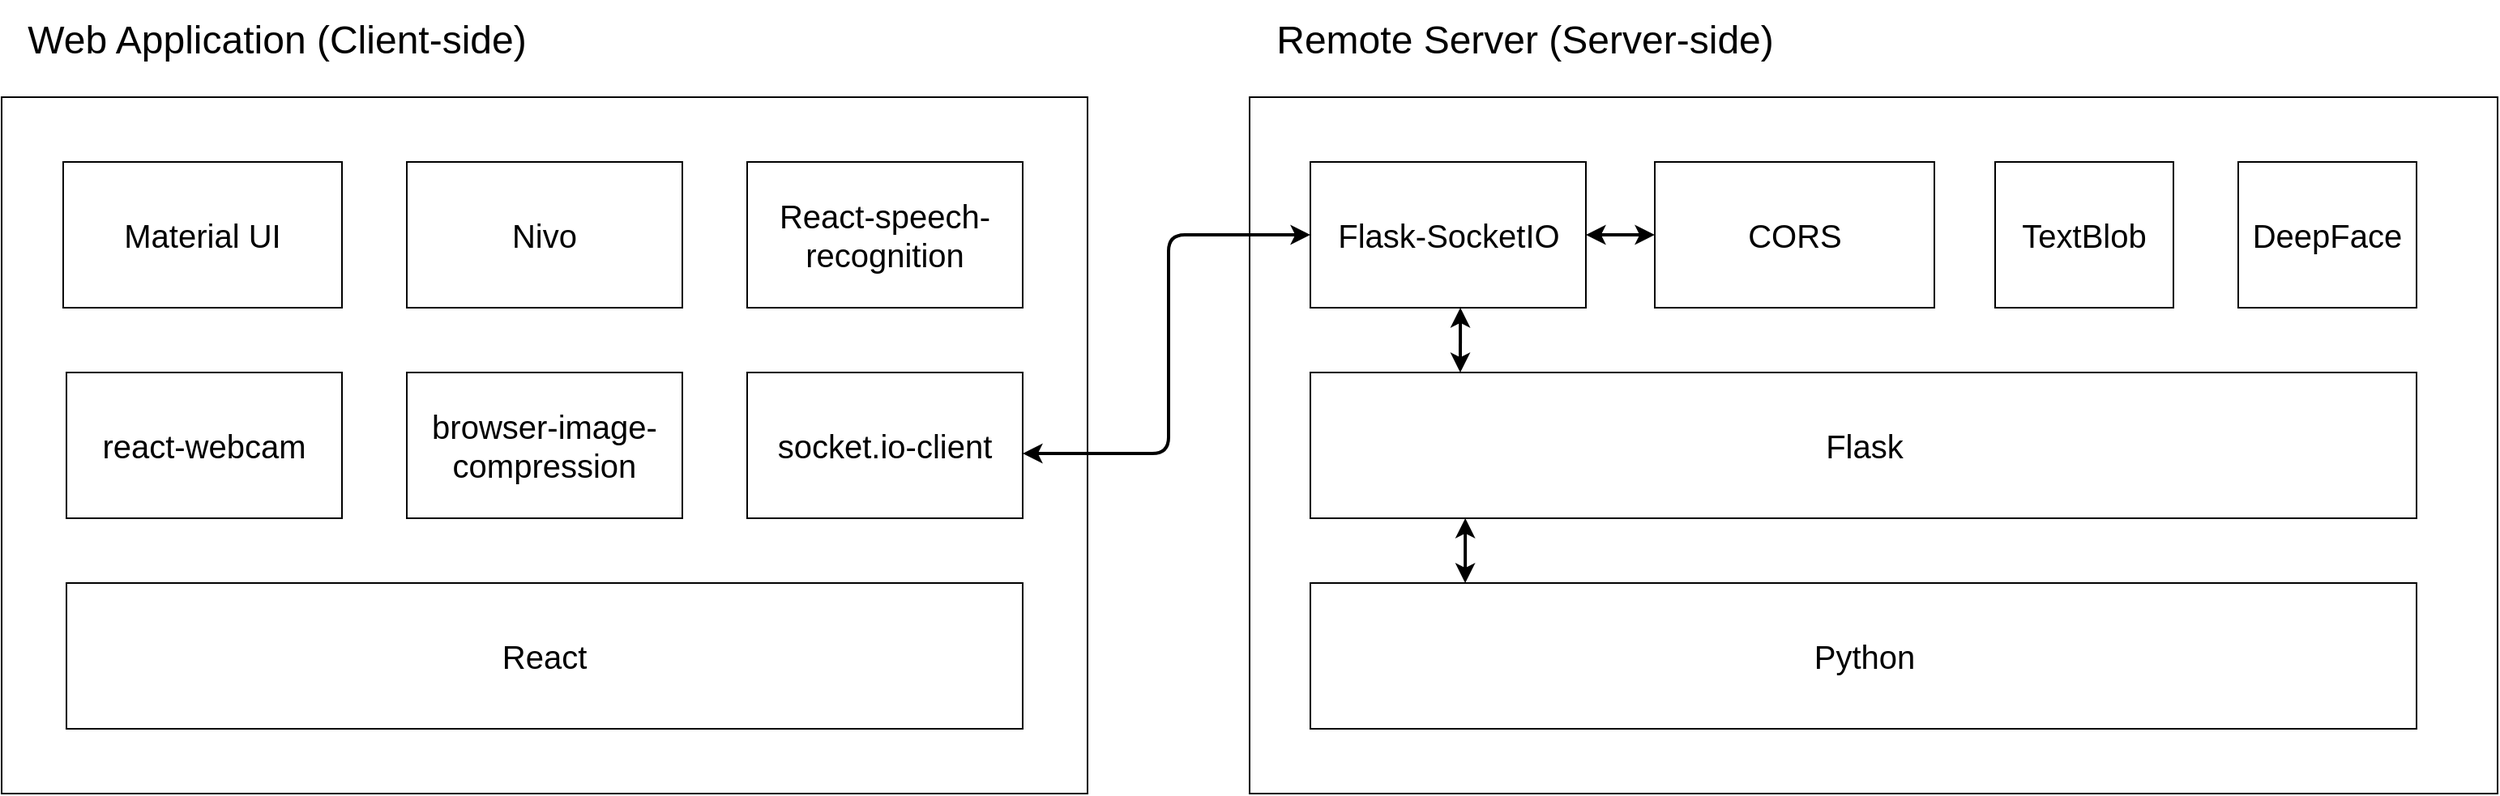 <mxfile>
    <diagram id="yCEN-ObI7etsInMUauCp" name="Page-1">
        <mxGraphModel dx="1894" dy="1290" grid="1" gridSize="10" guides="1" tooltips="1" connect="1" arrows="1" fold="1" page="1" pageScale="1" pageWidth="1000" pageHeight="700" math="0" shadow="0">
            <root>
                <mxCell id="0"/>
                <mxCell id="1" parent="0"/>
                <mxCell id="26" value="" style="rounded=0;whiteSpace=wrap;html=1;" vertex="1" parent="1">
                    <mxGeometry x="830" y="70" width="770" height="430" as="geometry"/>
                </mxCell>
                <mxCell id="3" value="" style="rounded=0;whiteSpace=wrap;html=1;" vertex="1" parent="1">
                    <mxGeometry x="60" y="70" width="670" height="430" as="geometry"/>
                </mxCell>
                <mxCell id="4" value="&lt;font style=&quot;font-size: 20px;&quot;&gt;Material UI&lt;/font&gt;" style="rounded=0;whiteSpace=wrap;html=1;" vertex="1" parent="1">
                    <mxGeometry x="98" y="110" width="172" height="90" as="geometry"/>
                </mxCell>
                <mxCell id="5" value="&lt;span style=&quot;font-size: 20px;&quot;&gt;Nivo&lt;/span&gt;" style="rounded=0;whiteSpace=wrap;html=1;" vertex="1" parent="1">
                    <mxGeometry x="310" y="110" width="170" height="90" as="geometry"/>
                </mxCell>
                <mxCell id="6" value="&lt;span style=&quot;font-size: 20px;&quot;&gt;React-speech-recognition&lt;/span&gt;" style="rounded=0;whiteSpace=wrap;html=1;" vertex="1" parent="1">
                    <mxGeometry x="520" y="110" width="170" height="90" as="geometry"/>
                </mxCell>
                <mxCell id="7" value="&lt;span style=&quot;font-size: 20px;&quot;&gt;browser-image-compression&lt;/span&gt;" style="rounded=0;whiteSpace=wrap;html=1;" vertex="1" parent="1">
                    <mxGeometry x="310" y="240" width="170" height="90" as="geometry"/>
                </mxCell>
                <mxCell id="9" value="&lt;span style=&quot;font-size: 20px;&quot;&gt;react-webcam&lt;/span&gt;" style="rounded=0;whiteSpace=wrap;html=1;" vertex="1" parent="1">
                    <mxGeometry x="100" y="240" width="170" height="90" as="geometry"/>
                </mxCell>
                <mxCell id="10" value="&lt;span style=&quot;font-size: 20px;&quot;&gt;socket.io-client&lt;/span&gt;" style="rounded=0;whiteSpace=wrap;html=1;" vertex="1" parent="1">
                    <mxGeometry x="520" y="240" width="170" height="90" as="geometry"/>
                </mxCell>
                <mxCell id="14" value="&lt;span style=&quot;font-size: 20px;&quot;&gt;React&lt;/span&gt;" style="rounded=0;whiteSpace=wrap;html=1;" vertex="1" parent="1">
                    <mxGeometry x="100" y="370" width="590" height="90" as="geometry"/>
                </mxCell>
                <mxCell id="17" value="&lt;span style=&quot;font-size: 20px;&quot;&gt;Flask&lt;/span&gt;" style="rounded=0;whiteSpace=wrap;html=1;" vertex="1" parent="1">
                    <mxGeometry x="867.5" y="240" width="682.5" height="90" as="geometry"/>
                </mxCell>
                <mxCell id="19" value="&lt;span style=&quot;font-size: 20px;&quot;&gt;DeepFace&lt;/span&gt;" style="rounded=0;whiteSpace=wrap;html=1;" vertex="1" parent="1">
                    <mxGeometry x="1440" y="110" width="110" height="90" as="geometry"/>
                </mxCell>
                <mxCell id="21" value="&lt;span style=&quot;font-size: 20px;&quot;&gt;TextBlob&lt;/span&gt;" style="rounded=0;whiteSpace=wrap;html=1;" vertex="1" parent="1">
                    <mxGeometry x="1290" y="110" width="110" height="90" as="geometry"/>
                </mxCell>
                <mxCell id="22" value="&lt;span style=&quot;font-size: 20px;&quot;&gt;Flask-SocketIO&lt;/span&gt;" style="rounded=0;whiteSpace=wrap;html=1;" vertex="1" parent="1">
                    <mxGeometry x="867.5" y="110" width="170" height="90" as="geometry"/>
                </mxCell>
                <mxCell id="25" value="&lt;span style=&quot;font-size: 20px;&quot;&gt;Python&lt;/span&gt;" style="rounded=0;whiteSpace=wrap;html=1;" vertex="1" parent="1">
                    <mxGeometry x="867.5" y="370" width="682.5" height="90" as="geometry"/>
                </mxCell>
                <mxCell id="37" value="" style="endArrow=classic;startArrow=classic;html=1;strokeWidth=2;fontSize=20;entryX=0;entryY=0.5;entryDx=0;entryDy=0;exitX=1;exitY=0.5;exitDx=0;exitDy=0;" edge="1" parent="1" source="22" target="20">
                    <mxGeometry width="50" height="50" relative="1" as="geometry">
                        <mxPoint x="1060" y="160" as="sourcePoint"/>
                        <mxPoint x="1110" y="110" as="targetPoint"/>
                    </mxGeometry>
                </mxCell>
                <mxCell id="40" value="" style="endArrow=classic;startArrow=classic;html=1;strokeWidth=2;fontSize=20;exitX=1;exitY=0.5;exitDx=0;exitDy=0;" edge="1" parent="1">
                    <mxGeometry width="50" height="50" relative="1" as="geometry">
                        <mxPoint x="963.08" y="330" as="sourcePoint"/>
                        <mxPoint x="963.04" y="370" as="targetPoint"/>
                    </mxGeometry>
                </mxCell>
                <mxCell id="41" value="" style="endArrow=classic;startArrow=classic;html=1;strokeWidth=2;fontSize=20;entryX=0;entryY=0.5;entryDx=0;entryDy=0;" edge="1" parent="1" target="22">
                    <mxGeometry width="50" height="50" relative="1" as="geometry">
                        <mxPoint x="690" y="290" as="sourcePoint"/>
                        <mxPoint x="740" y="240" as="targetPoint"/>
                        <Array as="points">
                            <mxPoint x="780" y="290"/>
                            <mxPoint x="780" y="190"/>
                            <mxPoint x="780" y="155"/>
                        </Array>
                    </mxGeometry>
                </mxCell>
                <mxCell id="42" value="&lt;font style=&quot;font-size: 24px;&quot;&gt;Web Application (Client-side)&lt;/font&gt;" style="text;html=1;strokeColor=none;fillColor=none;align=center;verticalAlign=middle;whiteSpace=wrap;rounded=0;fontSize=20;" vertex="1" parent="1">
                    <mxGeometry x="60" y="10" width="340" height="50" as="geometry"/>
                </mxCell>
                <mxCell id="43" value="&lt;font style=&quot;font-size: 24px;&quot;&gt;Remote Server (Server-side)&lt;/font&gt;" style="text;html=1;strokeColor=none;fillColor=none;align=center;verticalAlign=middle;whiteSpace=wrap;rounded=0;fontSize=20;" vertex="1" parent="1">
                    <mxGeometry x="830" y="10" width="340" height="50" as="geometry"/>
                </mxCell>
                <mxCell id="20" value="&lt;span style=&quot;font-size: 20px;&quot;&gt;CORS&lt;/span&gt;" style="rounded=0;whiteSpace=wrap;html=1;" vertex="1" parent="1">
                    <mxGeometry x="1080" y="110" width="172.5" height="90" as="geometry"/>
                </mxCell>
                <mxCell id="45" value="" style="endArrow=classic;startArrow=classic;html=1;strokeWidth=2;fontSize=20;exitX=1;exitY=0.5;exitDx=0;exitDy=0;" edge="1" parent="1">
                    <mxGeometry width="50" height="50" relative="1" as="geometry">
                        <mxPoint x="960.04" y="200" as="sourcePoint"/>
                        <mxPoint x="960.0" y="240" as="targetPoint"/>
                    </mxGeometry>
                </mxCell>
            </root>
        </mxGraphModel>
    </diagram>
</mxfile>